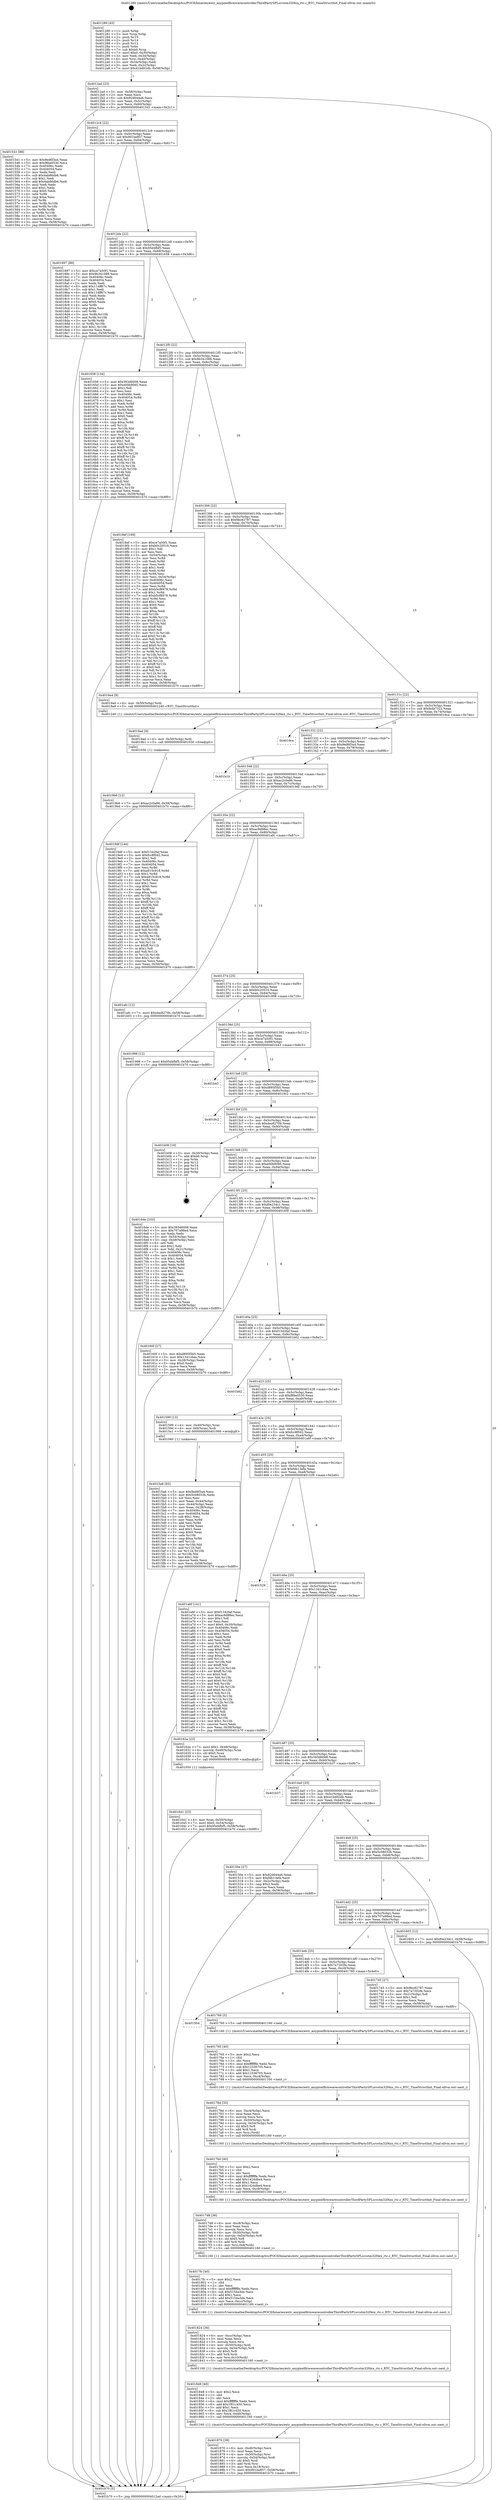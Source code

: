 digraph "0x401280" {
  label = "0x401280 (/mnt/c/Users/mathe/Desktop/tcc/POCII/binaries/extr_anypixelfirmwarecontrollerThirdPartySPLsrcstm32f4xx_rtc.c_RTC_TimeStructInit_Final-ollvm.out::main(0))"
  labelloc = "t"
  node[shape=record]

  Entry [label="",width=0.3,height=0.3,shape=circle,fillcolor=black,style=filled]
  "0x4012ad" [label="{
     0x4012ad [23]\l
     | [instrs]\l
     &nbsp;&nbsp;0x4012ad \<+3\>: mov -0x58(%rbp),%eax\l
     &nbsp;&nbsp;0x4012b0 \<+2\>: mov %eax,%ecx\l
     &nbsp;&nbsp;0x4012b2 \<+6\>: sub $0x82d044a6,%ecx\l
     &nbsp;&nbsp;0x4012b8 \<+3\>: mov %eax,-0x5c(%rbp)\l
     &nbsp;&nbsp;0x4012bb \<+3\>: mov %ecx,-0x60(%rbp)\l
     &nbsp;&nbsp;0x4012be \<+6\>: je 0000000000401541 \<main+0x2c1\>\l
  }"]
  "0x401541" [label="{
     0x401541 [88]\l
     | [instrs]\l
     &nbsp;&nbsp;0x401541 \<+5\>: mov $0x9ed6f3a4,%eax\l
     &nbsp;&nbsp;0x401546 \<+5\>: mov $0xf8be0530,%ecx\l
     &nbsp;&nbsp;0x40154b \<+7\>: mov 0x40406c,%edx\l
     &nbsp;&nbsp;0x401552 \<+7\>: mov 0x404054,%esi\l
     &nbsp;&nbsp;0x401559 \<+2\>: mov %edx,%edi\l
     &nbsp;&nbsp;0x40155b \<+6\>: sub $0x4ab86db6,%edi\l
     &nbsp;&nbsp;0x401561 \<+3\>: sub $0x1,%edi\l
     &nbsp;&nbsp;0x401564 \<+6\>: add $0x4ab86db6,%edi\l
     &nbsp;&nbsp;0x40156a \<+3\>: imul %edi,%edx\l
     &nbsp;&nbsp;0x40156d \<+3\>: and $0x1,%edx\l
     &nbsp;&nbsp;0x401570 \<+3\>: cmp $0x0,%edx\l
     &nbsp;&nbsp;0x401573 \<+4\>: sete %r8b\l
     &nbsp;&nbsp;0x401577 \<+3\>: cmp $0xa,%esi\l
     &nbsp;&nbsp;0x40157a \<+4\>: setl %r9b\l
     &nbsp;&nbsp;0x40157e \<+3\>: mov %r8b,%r10b\l
     &nbsp;&nbsp;0x401581 \<+3\>: and %r9b,%r10b\l
     &nbsp;&nbsp;0x401584 \<+3\>: xor %r9b,%r8b\l
     &nbsp;&nbsp;0x401587 \<+3\>: or %r8b,%r10b\l
     &nbsp;&nbsp;0x40158a \<+4\>: test $0x1,%r10b\l
     &nbsp;&nbsp;0x40158e \<+3\>: cmovne %ecx,%eax\l
     &nbsp;&nbsp;0x401591 \<+3\>: mov %eax,-0x58(%rbp)\l
     &nbsp;&nbsp;0x401594 \<+5\>: jmp 0000000000401b70 \<main+0x8f0\>\l
  }"]
  "0x4012c4" [label="{
     0x4012c4 [22]\l
     | [instrs]\l
     &nbsp;&nbsp;0x4012c4 \<+5\>: jmp 00000000004012c9 \<main+0x49\>\l
     &nbsp;&nbsp;0x4012c9 \<+3\>: mov -0x5c(%rbp),%eax\l
     &nbsp;&nbsp;0x4012cc \<+5\>: sub $0x901be857,%eax\l
     &nbsp;&nbsp;0x4012d1 \<+3\>: mov %eax,-0x64(%rbp)\l
     &nbsp;&nbsp;0x4012d4 \<+6\>: je 0000000000401897 \<main+0x617\>\l
  }"]
  Exit [label="",width=0.3,height=0.3,shape=circle,fillcolor=black,style=filled,peripheries=2]
  "0x401897" [label="{
     0x401897 [88]\l
     | [instrs]\l
     &nbsp;&nbsp;0x401897 \<+5\>: mov $0xce7a50f1,%eax\l
     &nbsp;&nbsp;0x40189c \<+5\>: mov $0x9b341088,%ecx\l
     &nbsp;&nbsp;0x4018a1 \<+7\>: mov 0x40406c,%edx\l
     &nbsp;&nbsp;0x4018a8 \<+7\>: mov 0x404054,%esi\l
     &nbsp;&nbsp;0x4018af \<+2\>: mov %edx,%edi\l
     &nbsp;&nbsp;0x4018b1 \<+6\>: add $0x114ff67c,%edi\l
     &nbsp;&nbsp;0x4018b7 \<+3\>: sub $0x1,%edi\l
     &nbsp;&nbsp;0x4018ba \<+6\>: sub $0x114ff67c,%edi\l
     &nbsp;&nbsp;0x4018c0 \<+3\>: imul %edi,%edx\l
     &nbsp;&nbsp;0x4018c3 \<+3\>: and $0x1,%edx\l
     &nbsp;&nbsp;0x4018c6 \<+3\>: cmp $0x0,%edx\l
     &nbsp;&nbsp;0x4018c9 \<+4\>: sete %r8b\l
     &nbsp;&nbsp;0x4018cd \<+3\>: cmp $0xa,%esi\l
     &nbsp;&nbsp;0x4018d0 \<+4\>: setl %r9b\l
     &nbsp;&nbsp;0x4018d4 \<+3\>: mov %r8b,%r10b\l
     &nbsp;&nbsp;0x4018d7 \<+3\>: and %r9b,%r10b\l
     &nbsp;&nbsp;0x4018da \<+3\>: xor %r9b,%r8b\l
     &nbsp;&nbsp;0x4018dd \<+3\>: or %r8b,%r10b\l
     &nbsp;&nbsp;0x4018e0 \<+4\>: test $0x1,%r10b\l
     &nbsp;&nbsp;0x4018e4 \<+3\>: cmovne %ecx,%eax\l
     &nbsp;&nbsp;0x4018e7 \<+3\>: mov %eax,-0x58(%rbp)\l
     &nbsp;&nbsp;0x4018ea \<+5\>: jmp 0000000000401b70 \<main+0x8f0\>\l
  }"]
  "0x4012da" [label="{
     0x4012da [22]\l
     | [instrs]\l
     &nbsp;&nbsp;0x4012da \<+5\>: jmp 00000000004012df \<main+0x5f\>\l
     &nbsp;&nbsp;0x4012df \<+3\>: mov -0x5c(%rbp),%eax\l
     &nbsp;&nbsp;0x4012e2 \<+5\>: sub $0x95d4fbf5,%eax\l
     &nbsp;&nbsp;0x4012e7 \<+3\>: mov %eax,-0x68(%rbp)\l
     &nbsp;&nbsp;0x4012ea \<+6\>: je 0000000000401658 \<main+0x3d8\>\l
  }"]
  "0x4019b6" [label="{
     0x4019b6 [12]\l
     | [instrs]\l
     &nbsp;&nbsp;0x4019b6 \<+7\>: movl $0xac2c0a86,-0x58(%rbp)\l
     &nbsp;&nbsp;0x4019bd \<+5\>: jmp 0000000000401b70 \<main+0x8f0\>\l
  }"]
  "0x401658" [label="{
     0x401658 [134]\l
     | [instrs]\l
     &nbsp;&nbsp;0x401658 \<+5\>: mov $0x393d6008,%eax\l
     &nbsp;&nbsp;0x40165d \<+5\>: mov $0xe00b9095,%ecx\l
     &nbsp;&nbsp;0x401662 \<+2\>: mov $0x1,%dl\l
     &nbsp;&nbsp;0x401664 \<+2\>: xor %esi,%esi\l
     &nbsp;&nbsp;0x401666 \<+7\>: mov 0x40406c,%edi\l
     &nbsp;&nbsp;0x40166d \<+8\>: mov 0x404054,%r8d\l
     &nbsp;&nbsp;0x401675 \<+3\>: sub $0x1,%esi\l
     &nbsp;&nbsp;0x401678 \<+3\>: mov %edi,%r9d\l
     &nbsp;&nbsp;0x40167b \<+3\>: add %esi,%r9d\l
     &nbsp;&nbsp;0x40167e \<+4\>: imul %r9d,%edi\l
     &nbsp;&nbsp;0x401682 \<+3\>: and $0x1,%edi\l
     &nbsp;&nbsp;0x401685 \<+3\>: cmp $0x0,%edi\l
     &nbsp;&nbsp;0x401688 \<+4\>: sete %r10b\l
     &nbsp;&nbsp;0x40168c \<+4\>: cmp $0xa,%r8d\l
     &nbsp;&nbsp;0x401690 \<+4\>: setl %r11b\l
     &nbsp;&nbsp;0x401694 \<+3\>: mov %r10b,%bl\l
     &nbsp;&nbsp;0x401697 \<+3\>: xor $0xff,%bl\l
     &nbsp;&nbsp;0x40169a \<+3\>: mov %r11b,%r14b\l
     &nbsp;&nbsp;0x40169d \<+4\>: xor $0xff,%r14b\l
     &nbsp;&nbsp;0x4016a1 \<+3\>: xor $0x1,%dl\l
     &nbsp;&nbsp;0x4016a4 \<+3\>: mov %bl,%r15b\l
     &nbsp;&nbsp;0x4016a7 \<+4\>: and $0xff,%r15b\l
     &nbsp;&nbsp;0x4016ab \<+3\>: and %dl,%r10b\l
     &nbsp;&nbsp;0x4016ae \<+3\>: mov %r14b,%r12b\l
     &nbsp;&nbsp;0x4016b1 \<+4\>: and $0xff,%r12b\l
     &nbsp;&nbsp;0x4016b5 \<+3\>: and %dl,%r11b\l
     &nbsp;&nbsp;0x4016b8 \<+3\>: or %r10b,%r15b\l
     &nbsp;&nbsp;0x4016bb \<+3\>: or %r11b,%r12b\l
     &nbsp;&nbsp;0x4016be \<+3\>: xor %r12b,%r15b\l
     &nbsp;&nbsp;0x4016c1 \<+3\>: or %r14b,%bl\l
     &nbsp;&nbsp;0x4016c4 \<+3\>: xor $0xff,%bl\l
     &nbsp;&nbsp;0x4016c7 \<+3\>: or $0x1,%dl\l
     &nbsp;&nbsp;0x4016ca \<+2\>: and %dl,%bl\l
     &nbsp;&nbsp;0x4016cc \<+3\>: or %bl,%r15b\l
     &nbsp;&nbsp;0x4016cf \<+4\>: test $0x1,%r15b\l
     &nbsp;&nbsp;0x4016d3 \<+3\>: cmovne %ecx,%eax\l
     &nbsp;&nbsp;0x4016d6 \<+3\>: mov %eax,-0x58(%rbp)\l
     &nbsp;&nbsp;0x4016d9 \<+5\>: jmp 0000000000401b70 \<main+0x8f0\>\l
  }"]
  "0x4012f0" [label="{
     0x4012f0 [22]\l
     | [instrs]\l
     &nbsp;&nbsp;0x4012f0 \<+5\>: jmp 00000000004012f5 \<main+0x75\>\l
     &nbsp;&nbsp;0x4012f5 \<+3\>: mov -0x5c(%rbp),%eax\l
     &nbsp;&nbsp;0x4012f8 \<+5\>: sub $0x9b341088,%eax\l
     &nbsp;&nbsp;0x4012fd \<+3\>: mov %eax,-0x6c(%rbp)\l
     &nbsp;&nbsp;0x401300 \<+6\>: je 00000000004018ef \<main+0x66f\>\l
  }"]
  "0x4019ad" [label="{
     0x4019ad [9]\l
     | [instrs]\l
     &nbsp;&nbsp;0x4019ad \<+4\>: mov -0x50(%rbp),%rdi\l
     &nbsp;&nbsp;0x4019b1 \<+5\>: call 0000000000401030 \<free@plt\>\l
     | [calls]\l
     &nbsp;&nbsp;0x401030 \{1\} (unknown)\l
  }"]
  "0x4018ef" [label="{
     0x4018ef [169]\l
     | [instrs]\l
     &nbsp;&nbsp;0x4018ef \<+5\>: mov $0xce7a50f1,%eax\l
     &nbsp;&nbsp;0x4018f4 \<+5\>: mov $0xb0c20516,%ecx\l
     &nbsp;&nbsp;0x4018f9 \<+2\>: mov $0x1,%dl\l
     &nbsp;&nbsp;0x4018fb \<+2\>: xor %esi,%esi\l
     &nbsp;&nbsp;0x4018fd \<+3\>: mov -0x54(%rbp),%edi\l
     &nbsp;&nbsp;0x401900 \<+3\>: mov %esi,%r8d\l
     &nbsp;&nbsp;0x401903 \<+3\>: sub %edi,%r8d\l
     &nbsp;&nbsp;0x401906 \<+2\>: mov %esi,%edi\l
     &nbsp;&nbsp;0x401908 \<+3\>: sub $0x1,%edi\l
     &nbsp;&nbsp;0x40190b \<+3\>: add %edi,%r8d\l
     &nbsp;&nbsp;0x40190e \<+3\>: sub %r8d,%esi\l
     &nbsp;&nbsp;0x401911 \<+3\>: mov %esi,-0x54(%rbp)\l
     &nbsp;&nbsp;0x401914 \<+7\>: mov 0x40406c,%esi\l
     &nbsp;&nbsp;0x40191b \<+7\>: mov 0x404054,%edi\l
     &nbsp;&nbsp;0x401922 \<+3\>: mov %esi,%r8d\l
     &nbsp;&nbsp;0x401925 \<+7\>: add $0xb5cf8978,%r8d\l
     &nbsp;&nbsp;0x40192c \<+4\>: sub $0x1,%r8d\l
     &nbsp;&nbsp;0x401930 \<+7\>: sub $0xb5cf8978,%r8d\l
     &nbsp;&nbsp;0x401937 \<+4\>: imul %r8d,%esi\l
     &nbsp;&nbsp;0x40193b \<+3\>: and $0x1,%esi\l
     &nbsp;&nbsp;0x40193e \<+3\>: cmp $0x0,%esi\l
     &nbsp;&nbsp;0x401941 \<+4\>: sete %r9b\l
     &nbsp;&nbsp;0x401945 \<+3\>: cmp $0xa,%edi\l
     &nbsp;&nbsp;0x401948 \<+4\>: setl %r10b\l
     &nbsp;&nbsp;0x40194c \<+3\>: mov %r9b,%r11b\l
     &nbsp;&nbsp;0x40194f \<+4\>: xor $0xff,%r11b\l
     &nbsp;&nbsp;0x401953 \<+3\>: mov %r10b,%bl\l
     &nbsp;&nbsp;0x401956 \<+3\>: xor $0xff,%bl\l
     &nbsp;&nbsp;0x401959 \<+3\>: xor $0x0,%dl\l
     &nbsp;&nbsp;0x40195c \<+3\>: mov %r11b,%r14b\l
     &nbsp;&nbsp;0x40195f \<+4\>: and $0x0,%r14b\l
     &nbsp;&nbsp;0x401963 \<+3\>: and %dl,%r9b\l
     &nbsp;&nbsp;0x401966 \<+3\>: mov %bl,%r15b\l
     &nbsp;&nbsp;0x401969 \<+4\>: and $0x0,%r15b\l
     &nbsp;&nbsp;0x40196d \<+3\>: and %dl,%r10b\l
     &nbsp;&nbsp;0x401970 \<+3\>: or %r9b,%r14b\l
     &nbsp;&nbsp;0x401973 \<+3\>: or %r10b,%r15b\l
     &nbsp;&nbsp;0x401976 \<+3\>: xor %r15b,%r14b\l
     &nbsp;&nbsp;0x401979 \<+3\>: or %bl,%r11b\l
     &nbsp;&nbsp;0x40197c \<+4\>: xor $0xff,%r11b\l
     &nbsp;&nbsp;0x401980 \<+3\>: or $0x0,%dl\l
     &nbsp;&nbsp;0x401983 \<+3\>: and %dl,%r11b\l
     &nbsp;&nbsp;0x401986 \<+3\>: or %r11b,%r14b\l
     &nbsp;&nbsp;0x401989 \<+4\>: test $0x1,%r14b\l
     &nbsp;&nbsp;0x40198d \<+3\>: cmovne %ecx,%eax\l
     &nbsp;&nbsp;0x401990 \<+3\>: mov %eax,-0x58(%rbp)\l
     &nbsp;&nbsp;0x401993 \<+5\>: jmp 0000000000401b70 \<main+0x8f0\>\l
  }"]
  "0x401306" [label="{
     0x401306 [22]\l
     | [instrs]\l
     &nbsp;&nbsp;0x401306 \<+5\>: jmp 000000000040130b \<main+0x8b\>\l
     &nbsp;&nbsp;0x40130b \<+3\>: mov -0x5c(%rbp),%eax\l
     &nbsp;&nbsp;0x40130e \<+5\>: sub $0x9bc82787,%eax\l
     &nbsp;&nbsp;0x401313 \<+3\>: mov %eax,-0x70(%rbp)\l
     &nbsp;&nbsp;0x401316 \<+6\>: je 00000000004019a4 \<main+0x724\>\l
  }"]
  "0x401870" [label="{
     0x401870 [39]\l
     | [instrs]\l
     &nbsp;&nbsp;0x401870 \<+6\>: mov -0xd0(%rbp),%ecx\l
     &nbsp;&nbsp;0x401876 \<+3\>: imul %eax,%ecx\l
     &nbsp;&nbsp;0x401879 \<+4\>: mov -0x50(%rbp),%rsi\l
     &nbsp;&nbsp;0x40187d \<+4\>: movslq -0x54(%rbp),%rdi\l
     &nbsp;&nbsp;0x401881 \<+4\>: shl $0x5,%rdi\l
     &nbsp;&nbsp;0x401885 \<+3\>: add %rdi,%rsi\l
     &nbsp;&nbsp;0x401888 \<+3\>: mov %ecx,0x18(%rsi)\l
     &nbsp;&nbsp;0x40188b \<+7\>: movl $0x901be857,-0x58(%rbp)\l
     &nbsp;&nbsp;0x401892 \<+5\>: jmp 0000000000401b70 \<main+0x8f0\>\l
  }"]
  "0x4019a4" [label="{
     0x4019a4 [9]\l
     | [instrs]\l
     &nbsp;&nbsp;0x4019a4 \<+4\>: mov -0x50(%rbp),%rdi\l
     &nbsp;&nbsp;0x4019a8 \<+5\>: call 0000000000401240 \<RTC_TimeStructInit\>\l
     | [calls]\l
     &nbsp;&nbsp;0x401240 \{1\} (/mnt/c/Users/mathe/Desktop/tcc/POCII/binaries/extr_anypixelfirmwarecontrollerThirdPartySPLsrcstm32f4xx_rtc.c_RTC_TimeStructInit_Final-ollvm.out::RTC_TimeStructInit)\l
  }"]
  "0x40131c" [label="{
     0x40131c [22]\l
     | [instrs]\l
     &nbsp;&nbsp;0x40131c \<+5\>: jmp 0000000000401321 \<main+0xa1\>\l
     &nbsp;&nbsp;0x401321 \<+3\>: mov -0x5c(%rbp),%eax\l
     &nbsp;&nbsp;0x401324 \<+5\>: sub $0x9cfa7322,%eax\l
     &nbsp;&nbsp;0x401329 \<+3\>: mov %eax,-0x74(%rbp)\l
     &nbsp;&nbsp;0x40132c \<+6\>: je 00000000004019ce \<main+0x74e\>\l
  }"]
  "0x401848" [label="{
     0x401848 [40]\l
     | [instrs]\l
     &nbsp;&nbsp;0x401848 \<+5\>: mov $0x2,%ecx\l
     &nbsp;&nbsp;0x40184d \<+1\>: cltd\l
     &nbsp;&nbsp;0x40184e \<+2\>: idiv %ecx\l
     &nbsp;&nbsp;0x401850 \<+6\>: imul $0xfffffffe,%edx,%ecx\l
     &nbsp;&nbsp;0x401856 \<+6\>: add $0x1f61c450,%ecx\l
     &nbsp;&nbsp;0x40185c \<+3\>: add $0x1,%ecx\l
     &nbsp;&nbsp;0x40185f \<+6\>: sub $0x1f61c450,%ecx\l
     &nbsp;&nbsp;0x401865 \<+6\>: mov %ecx,-0xd0(%rbp)\l
     &nbsp;&nbsp;0x40186b \<+5\>: call 0000000000401160 \<next_i\>\l
     | [calls]\l
     &nbsp;&nbsp;0x401160 \{1\} (/mnt/c/Users/mathe/Desktop/tcc/POCII/binaries/extr_anypixelfirmwarecontrollerThirdPartySPLsrcstm32f4xx_rtc.c_RTC_TimeStructInit_Final-ollvm.out::next_i)\l
  }"]
  "0x4019ce" [label="{
     0x4019ce\l
  }", style=dashed]
  "0x401332" [label="{
     0x401332 [22]\l
     | [instrs]\l
     &nbsp;&nbsp;0x401332 \<+5\>: jmp 0000000000401337 \<main+0xb7\>\l
     &nbsp;&nbsp;0x401337 \<+3\>: mov -0x5c(%rbp),%eax\l
     &nbsp;&nbsp;0x40133a \<+5\>: sub $0x9ed6f3a4,%eax\l
     &nbsp;&nbsp;0x40133f \<+3\>: mov %eax,-0x78(%rbp)\l
     &nbsp;&nbsp;0x401342 \<+6\>: je 0000000000401b1b \<main+0x89b\>\l
  }"]
  "0x401824" [label="{
     0x401824 [36]\l
     | [instrs]\l
     &nbsp;&nbsp;0x401824 \<+6\>: mov -0xcc(%rbp),%ecx\l
     &nbsp;&nbsp;0x40182a \<+3\>: imul %eax,%ecx\l
     &nbsp;&nbsp;0x40182d \<+3\>: movslq %ecx,%rsi\l
     &nbsp;&nbsp;0x401830 \<+4\>: mov -0x50(%rbp),%rdi\l
     &nbsp;&nbsp;0x401834 \<+4\>: movslq -0x54(%rbp),%r8\l
     &nbsp;&nbsp;0x401838 \<+4\>: shl $0x5,%r8\l
     &nbsp;&nbsp;0x40183c \<+3\>: add %r8,%rdi\l
     &nbsp;&nbsp;0x40183f \<+4\>: mov %rsi,0x10(%rdi)\l
     &nbsp;&nbsp;0x401843 \<+5\>: call 0000000000401160 \<next_i\>\l
     | [calls]\l
     &nbsp;&nbsp;0x401160 \{1\} (/mnt/c/Users/mathe/Desktop/tcc/POCII/binaries/extr_anypixelfirmwarecontrollerThirdPartySPLsrcstm32f4xx_rtc.c_RTC_TimeStructInit_Final-ollvm.out::next_i)\l
  }"]
  "0x401b1b" [label="{
     0x401b1b\l
  }", style=dashed]
  "0x401348" [label="{
     0x401348 [22]\l
     | [instrs]\l
     &nbsp;&nbsp;0x401348 \<+5\>: jmp 000000000040134d \<main+0xcd\>\l
     &nbsp;&nbsp;0x40134d \<+3\>: mov -0x5c(%rbp),%eax\l
     &nbsp;&nbsp;0x401350 \<+5\>: sub $0xac2c0a86,%eax\l
     &nbsp;&nbsp;0x401355 \<+3\>: mov %eax,-0x7c(%rbp)\l
     &nbsp;&nbsp;0x401358 \<+6\>: je 00000000004019df \<main+0x75f\>\l
  }"]
  "0x4017fc" [label="{
     0x4017fc [40]\l
     | [instrs]\l
     &nbsp;&nbsp;0x4017fc \<+5\>: mov $0x2,%ecx\l
     &nbsp;&nbsp;0x401801 \<+1\>: cltd\l
     &nbsp;&nbsp;0x401802 \<+2\>: idiv %ecx\l
     &nbsp;&nbsp;0x401804 \<+6\>: imul $0xfffffffe,%edx,%ecx\l
     &nbsp;&nbsp;0x40180a \<+6\>: sub $0x5154a3de,%ecx\l
     &nbsp;&nbsp;0x401810 \<+3\>: add $0x1,%ecx\l
     &nbsp;&nbsp;0x401813 \<+6\>: add $0x5154a3de,%ecx\l
     &nbsp;&nbsp;0x401819 \<+6\>: mov %ecx,-0xcc(%rbp)\l
     &nbsp;&nbsp;0x40181f \<+5\>: call 0000000000401160 \<next_i\>\l
     | [calls]\l
     &nbsp;&nbsp;0x401160 \{1\} (/mnt/c/Users/mathe/Desktop/tcc/POCII/binaries/extr_anypixelfirmwarecontrollerThirdPartySPLsrcstm32f4xx_rtc.c_RTC_TimeStructInit_Final-ollvm.out::next_i)\l
  }"]
  "0x4019df" [label="{
     0x4019df [144]\l
     | [instrs]\l
     &nbsp;&nbsp;0x4019df \<+5\>: mov $0xf1342faf,%eax\l
     &nbsp;&nbsp;0x4019e4 \<+5\>: mov $0xfcc8f042,%ecx\l
     &nbsp;&nbsp;0x4019e9 \<+2\>: mov $0x1,%dl\l
     &nbsp;&nbsp;0x4019eb \<+7\>: mov 0x40406c,%esi\l
     &nbsp;&nbsp;0x4019f2 \<+7\>: mov 0x404054,%edi\l
     &nbsp;&nbsp;0x4019f9 \<+3\>: mov %esi,%r8d\l
     &nbsp;&nbsp;0x4019fc \<+7\>: add $0xa915c918,%r8d\l
     &nbsp;&nbsp;0x401a03 \<+4\>: sub $0x1,%r8d\l
     &nbsp;&nbsp;0x401a07 \<+7\>: sub $0xa915c918,%r8d\l
     &nbsp;&nbsp;0x401a0e \<+4\>: imul %r8d,%esi\l
     &nbsp;&nbsp;0x401a12 \<+3\>: and $0x1,%esi\l
     &nbsp;&nbsp;0x401a15 \<+3\>: cmp $0x0,%esi\l
     &nbsp;&nbsp;0x401a18 \<+4\>: sete %r9b\l
     &nbsp;&nbsp;0x401a1c \<+3\>: cmp $0xa,%edi\l
     &nbsp;&nbsp;0x401a1f \<+4\>: setl %r10b\l
     &nbsp;&nbsp;0x401a23 \<+3\>: mov %r9b,%r11b\l
     &nbsp;&nbsp;0x401a26 \<+4\>: xor $0xff,%r11b\l
     &nbsp;&nbsp;0x401a2a \<+3\>: mov %r10b,%bl\l
     &nbsp;&nbsp;0x401a2d \<+3\>: xor $0xff,%bl\l
     &nbsp;&nbsp;0x401a30 \<+3\>: xor $0x1,%dl\l
     &nbsp;&nbsp;0x401a33 \<+3\>: mov %r11b,%r14b\l
     &nbsp;&nbsp;0x401a36 \<+4\>: and $0xff,%r14b\l
     &nbsp;&nbsp;0x401a3a \<+3\>: and %dl,%r9b\l
     &nbsp;&nbsp;0x401a3d \<+3\>: mov %bl,%r15b\l
     &nbsp;&nbsp;0x401a40 \<+4\>: and $0xff,%r15b\l
     &nbsp;&nbsp;0x401a44 \<+3\>: and %dl,%r10b\l
     &nbsp;&nbsp;0x401a47 \<+3\>: or %r9b,%r14b\l
     &nbsp;&nbsp;0x401a4a \<+3\>: or %r10b,%r15b\l
     &nbsp;&nbsp;0x401a4d \<+3\>: xor %r15b,%r14b\l
     &nbsp;&nbsp;0x401a50 \<+3\>: or %bl,%r11b\l
     &nbsp;&nbsp;0x401a53 \<+4\>: xor $0xff,%r11b\l
     &nbsp;&nbsp;0x401a57 \<+3\>: or $0x1,%dl\l
     &nbsp;&nbsp;0x401a5a \<+3\>: and %dl,%r11b\l
     &nbsp;&nbsp;0x401a5d \<+3\>: or %r11b,%r14b\l
     &nbsp;&nbsp;0x401a60 \<+4\>: test $0x1,%r14b\l
     &nbsp;&nbsp;0x401a64 \<+3\>: cmovne %ecx,%eax\l
     &nbsp;&nbsp;0x401a67 \<+3\>: mov %eax,-0x58(%rbp)\l
     &nbsp;&nbsp;0x401a6a \<+5\>: jmp 0000000000401b70 \<main+0x8f0\>\l
  }"]
  "0x40135e" [label="{
     0x40135e [22]\l
     | [instrs]\l
     &nbsp;&nbsp;0x40135e \<+5\>: jmp 0000000000401363 \<main+0xe3\>\l
     &nbsp;&nbsp;0x401363 \<+3\>: mov -0x5c(%rbp),%eax\l
     &nbsp;&nbsp;0x401366 \<+5\>: sub $0xac9d88ec,%eax\l
     &nbsp;&nbsp;0x40136b \<+3\>: mov %eax,-0x80(%rbp)\l
     &nbsp;&nbsp;0x40136e \<+6\>: je 0000000000401afc \<main+0x87c\>\l
  }"]
  "0x4017d8" [label="{
     0x4017d8 [36]\l
     | [instrs]\l
     &nbsp;&nbsp;0x4017d8 \<+6\>: mov -0xc8(%rbp),%ecx\l
     &nbsp;&nbsp;0x4017de \<+3\>: imul %eax,%ecx\l
     &nbsp;&nbsp;0x4017e1 \<+3\>: movslq %ecx,%rsi\l
     &nbsp;&nbsp;0x4017e4 \<+4\>: mov -0x50(%rbp),%rdi\l
     &nbsp;&nbsp;0x4017e8 \<+4\>: movslq -0x54(%rbp),%r8\l
     &nbsp;&nbsp;0x4017ec \<+4\>: shl $0x5,%r8\l
     &nbsp;&nbsp;0x4017f0 \<+3\>: add %r8,%rdi\l
     &nbsp;&nbsp;0x4017f3 \<+4\>: mov %rsi,0x8(%rdi)\l
     &nbsp;&nbsp;0x4017f7 \<+5\>: call 0000000000401160 \<next_i\>\l
     | [calls]\l
     &nbsp;&nbsp;0x401160 \{1\} (/mnt/c/Users/mathe/Desktop/tcc/POCII/binaries/extr_anypixelfirmwarecontrollerThirdPartySPLsrcstm32f4xx_rtc.c_RTC_TimeStructInit_Final-ollvm.out::next_i)\l
  }"]
  "0x401afc" [label="{
     0x401afc [12]\l
     | [instrs]\l
     &nbsp;&nbsp;0x401afc \<+7\>: movl $0xdac8270b,-0x58(%rbp)\l
     &nbsp;&nbsp;0x401b03 \<+5\>: jmp 0000000000401b70 \<main+0x8f0\>\l
  }"]
  "0x401374" [label="{
     0x401374 [25]\l
     | [instrs]\l
     &nbsp;&nbsp;0x401374 \<+5\>: jmp 0000000000401379 \<main+0xf9\>\l
     &nbsp;&nbsp;0x401379 \<+3\>: mov -0x5c(%rbp),%eax\l
     &nbsp;&nbsp;0x40137c \<+5\>: sub $0xb0c20516,%eax\l
     &nbsp;&nbsp;0x401381 \<+6\>: mov %eax,-0x84(%rbp)\l
     &nbsp;&nbsp;0x401387 \<+6\>: je 0000000000401998 \<main+0x718\>\l
  }"]
  "0x4017b0" [label="{
     0x4017b0 [40]\l
     | [instrs]\l
     &nbsp;&nbsp;0x4017b0 \<+5\>: mov $0x2,%ecx\l
     &nbsp;&nbsp;0x4017b5 \<+1\>: cltd\l
     &nbsp;&nbsp;0x4017b6 \<+2\>: idiv %ecx\l
     &nbsp;&nbsp;0x4017b8 \<+6\>: imul $0xfffffffe,%edx,%ecx\l
     &nbsp;&nbsp;0x4017be \<+6\>: add $0x1424dbe4,%ecx\l
     &nbsp;&nbsp;0x4017c4 \<+3\>: add $0x1,%ecx\l
     &nbsp;&nbsp;0x4017c7 \<+6\>: sub $0x1424dbe4,%ecx\l
     &nbsp;&nbsp;0x4017cd \<+6\>: mov %ecx,-0xc8(%rbp)\l
     &nbsp;&nbsp;0x4017d3 \<+5\>: call 0000000000401160 \<next_i\>\l
     | [calls]\l
     &nbsp;&nbsp;0x401160 \{1\} (/mnt/c/Users/mathe/Desktop/tcc/POCII/binaries/extr_anypixelfirmwarecontrollerThirdPartySPLsrcstm32f4xx_rtc.c_RTC_TimeStructInit_Final-ollvm.out::next_i)\l
  }"]
  "0x401998" [label="{
     0x401998 [12]\l
     | [instrs]\l
     &nbsp;&nbsp;0x401998 \<+7\>: movl $0x95d4fbf5,-0x58(%rbp)\l
     &nbsp;&nbsp;0x40199f \<+5\>: jmp 0000000000401b70 \<main+0x8f0\>\l
  }"]
  "0x40138d" [label="{
     0x40138d [25]\l
     | [instrs]\l
     &nbsp;&nbsp;0x40138d \<+5\>: jmp 0000000000401392 \<main+0x112\>\l
     &nbsp;&nbsp;0x401392 \<+3\>: mov -0x5c(%rbp),%eax\l
     &nbsp;&nbsp;0x401395 \<+5\>: sub $0xce7a50f1,%eax\l
     &nbsp;&nbsp;0x40139a \<+6\>: mov %eax,-0x88(%rbp)\l
     &nbsp;&nbsp;0x4013a0 \<+6\>: je 0000000000401b43 \<main+0x8c3\>\l
  }"]
  "0x40178d" [label="{
     0x40178d [35]\l
     | [instrs]\l
     &nbsp;&nbsp;0x40178d \<+6\>: mov -0xc4(%rbp),%ecx\l
     &nbsp;&nbsp;0x401793 \<+3\>: imul %eax,%ecx\l
     &nbsp;&nbsp;0x401796 \<+3\>: movslq %ecx,%rsi\l
     &nbsp;&nbsp;0x401799 \<+4\>: mov -0x50(%rbp),%rdi\l
     &nbsp;&nbsp;0x40179d \<+4\>: movslq -0x54(%rbp),%r8\l
     &nbsp;&nbsp;0x4017a1 \<+4\>: shl $0x5,%r8\l
     &nbsp;&nbsp;0x4017a5 \<+3\>: add %r8,%rdi\l
     &nbsp;&nbsp;0x4017a8 \<+3\>: mov %rsi,(%rdi)\l
     &nbsp;&nbsp;0x4017ab \<+5\>: call 0000000000401160 \<next_i\>\l
     | [calls]\l
     &nbsp;&nbsp;0x401160 \{1\} (/mnt/c/Users/mathe/Desktop/tcc/POCII/binaries/extr_anypixelfirmwarecontrollerThirdPartySPLsrcstm32f4xx_rtc.c_RTC_TimeStructInit_Final-ollvm.out::next_i)\l
  }"]
  "0x401b43" [label="{
     0x401b43\l
  }", style=dashed]
  "0x4013a6" [label="{
     0x4013a6 [25]\l
     | [instrs]\l
     &nbsp;&nbsp;0x4013a6 \<+5\>: jmp 00000000004013ab \<main+0x12b\>\l
     &nbsp;&nbsp;0x4013ab \<+3\>: mov -0x5c(%rbp),%eax\l
     &nbsp;&nbsp;0x4013ae \<+5\>: sub $0xd895f5b5,%eax\l
     &nbsp;&nbsp;0x4013b3 \<+6\>: mov %eax,-0x8c(%rbp)\l
     &nbsp;&nbsp;0x4013b9 \<+6\>: je 00000000004019c2 \<main+0x742\>\l
  }"]
  "0x401765" [label="{
     0x401765 [40]\l
     | [instrs]\l
     &nbsp;&nbsp;0x401765 \<+5\>: mov $0x2,%ecx\l
     &nbsp;&nbsp;0x40176a \<+1\>: cltd\l
     &nbsp;&nbsp;0x40176b \<+2\>: idiv %ecx\l
     &nbsp;&nbsp;0x40176d \<+6\>: imul $0xfffffffe,%edx,%ecx\l
     &nbsp;&nbsp;0x401773 \<+6\>: sub $0x12336705,%ecx\l
     &nbsp;&nbsp;0x401779 \<+3\>: add $0x1,%ecx\l
     &nbsp;&nbsp;0x40177c \<+6\>: add $0x12336705,%ecx\l
     &nbsp;&nbsp;0x401782 \<+6\>: mov %ecx,-0xc4(%rbp)\l
     &nbsp;&nbsp;0x401788 \<+5\>: call 0000000000401160 \<next_i\>\l
     | [calls]\l
     &nbsp;&nbsp;0x401160 \{1\} (/mnt/c/Users/mathe/Desktop/tcc/POCII/binaries/extr_anypixelfirmwarecontrollerThirdPartySPLsrcstm32f4xx_rtc.c_RTC_TimeStructInit_Final-ollvm.out::next_i)\l
  }"]
  "0x4019c2" [label="{
     0x4019c2\l
  }", style=dashed]
  "0x4013bf" [label="{
     0x4013bf [25]\l
     | [instrs]\l
     &nbsp;&nbsp;0x4013bf \<+5\>: jmp 00000000004013c4 \<main+0x144\>\l
     &nbsp;&nbsp;0x4013c4 \<+3\>: mov -0x5c(%rbp),%eax\l
     &nbsp;&nbsp;0x4013c7 \<+5\>: sub $0xdac8270b,%eax\l
     &nbsp;&nbsp;0x4013cc \<+6\>: mov %eax,-0x90(%rbp)\l
     &nbsp;&nbsp;0x4013d2 \<+6\>: je 0000000000401b08 \<main+0x888\>\l
  }"]
  "0x401504" [label="{
     0x401504\l
  }", style=dashed]
  "0x401b08" [label="{
     0x401b08 [19]\l
     | [instrs]\l
     &nbsp;&nbsp;0x401b08 \<+3\>: mov -0x30(%rbp),%eax\l
     &nbsp;&nbsp;0x401b0b \<+7\>: add $0xb0,%rsp\l
     &nbsp;&nbsp;0x401b12 \<+1\>: pop %rbx\l
     &nbsp;&nbsp;0x401b13 \<+2\>: pop %r12\l
     &nbsp;&nbsp;0x401b15 \<+2\>: pop %r14\l
     &nbsp;&nbsp;0x401b17 \<+2\>: pop %r15\l
     &nbsp;&nbsp;0x401b19 \<+1\>: pop %rbp\l
     &nbsp;&nbsp;0x401b1a \<+1\>: ret\l
  }"]
  "0x4013d8" [label="{
     0x4013d8 [25]\l
     | [instrs]\l
     &nbsp;&nbsp;0x4013d8 \<+5\>: jmp 00000000004013dd \<main+0x15d\>\l
     &nbsp;&nbsp;0x4013dd \<+3\>: mov -0x5c(%rbp),%eax\l
     &nbsp;&nbsp;0x4013e0 \<+5\>: sub $0xe00b9095,%eax\l
     &nbsp;&nbsp;0x4013e5 \<+6\>: mov %eax,-0x94(%rbp)\l
     &nbsp;&nbsp;0x4013eb \<+6\>: je 00000000004016de \<main+0x45e\>\l
  }"]
  "0x401760" [label="{
     0x401760 [5]\l
     | [instrs]\l
     &nbsp;&nbsp;0x401760 \<+5\>: call 0000000000401160 \<next_i\>\l
     | [calls]\l
     &nbsp;&nbsp;0x401160 \{1\} (/mnt/c/Users/mathe/Desktop/tcc/POCII/binaries/extr_anypixelfirmwarecontrollerThirdPartySPLsrcstm32f4xx_rtc.c_RTC_TimeStructInit_Final-ollvm.out::next_i)\l
  }"]
  "0x4016de" [label="{
     0x4016de [103]\l
     | [instrs]\l
     &nbsp;&nbsp;0x4016de \<+5\>: mov $0x393d6008,%eax\l
     &nbsp;&nbsp;0x4016e3 \<+5\>: mov $0x707a98ed,%ecx\l
     &nbsp;&nbsp;0x4016e8 \<+2\>: xor %edx,%edx\l
     &nbsp;&nbsp;0x4016ea \<+3\>: mov -0x54(%rbp),%esi\l
     &nbsp;&nbsp;0x4016ed \<+3\>: cmp -0x48(%rbp),%esi\l
     &nbsp;&nbsp;0x4016f0 \<+4\>: setl %dil\l
     &nbsp;&nbsp;0x4016f4 \<+4\>: and $0x1,%dil\l
     &nbsp;&nbsp;0x4016f8 \<+4\>: mov %dil,-0x21(%rbp)\l
     &nbsp;&nbsp;0x4016fc \<+7\>: mov 0x40406c,%esi\l
     &nbsp;&nbsp;0x401703 \<+8\>: mov 0x404054,%r8d\l
     &nbsp;&nbsp;0x40170b \<+3\>: sub $0x1,%edx\l
     &nbsp;&nbsp;0x40170e \<+3\>: mov %esi,%r9d\l
     &nbsp;&nbsp;0x401711 \<+3\>: add %edx,%r9d\l
     &nbsp;&nbsp;0x401714 \<+4\>: imul %r9d,%esi\l
     &nbsp;&nbsp;0x401718 \<+3\>: and $0x1,%esi\l
     &nbsp;&nbsp;0x40171b \<+3\>: cmp $0x0,%esi\l
     &nbsp;&nbsp;0x40171e \<+4\>: sete %dil\l
     &nbsp;&nbsp;0x401722 \<+4\>: cmp $0xa,%r8d\l
     &nbsp;&nbsp;0x401726 \<+4\>: setl %r10b\l
     &nbsp;&nbsp;0x40172a \<+3\>: mov %dil,%r11b\l
     &nbsp;&nbsp;0x40172d \<+3\>: and %r10b,%r11b\l
     &nbsp;&nbsp;0x401730 \<+3\>: xor %r10b,%dil\l
     &nbsp;&nbsp;0x401733 \<+3\>: or %dil,%r11b\l
     &nbsp;&nbsp;0x401736 \<+4\>: test $0x1,%r11b\l
     &nbsp;&nbsp;0x40173a \<+3\>: cmovne %ecx,%eax\l
     &nbsp;&nbsp;0x40173d \<+3\>: mov %eax,-0x58(%rbp)\l
     &nbsp;&nbsp;0x401740 \<+5\>: jmp 0000000000401b70 \<main+0x8f0\>\l
  }"]
  "0x4013f1" [label="{
     0x4013f1 [25]\l
     | [instrs]\l
     &nbsp;&nbsp;0x4013f1 \<+5\>: jmp 00000000004013f6 \<main+0x176\>\l
     &nbsp;&nbsp;0x4013f6 \<+3\>: mov -0x5c(%rbp),%eax\l
     &nbsp;&nbsp;0x4013f9 \<+5\>: sub $0xf0e234c1,%eax\l
     &nbsp;&nbsp;0x4013fe \<+6\>: mov %eax,-0x98(%rbp)\l
     &nbsp;&nbsp;0x401404 \<+6\>: je 000000000040160f \<main+0x38f\>\l
  }"]
  "0x4014eb" [label="{
     0x4014eb [25]\l
     | [instrs]\l
     &nbsp;&nbsp;0x4014eb \<+5\>: jmp 00000000004014f0 \<main+0x270\>\l
     &nbsp;&nbsp;0x4014f0 \<+3\>: mov -0x5c(%rbp),%eax\l
     &nbsp;&nbsp;0x4014f3 \<+5\>: sub $0x7a7202fe,%eax\l
     &nbsp;&nbsp;0x4014f8 \<+6\>: mov %eax,-0xc0(%rbp)\l
     &nbsp;&nbsp;0x4014fe \<+6\>: je 0000000000401760 \<main+0x4e0\>\l
  }"]
  "0x40160f" [label="{
     0x40160f [27]\l
     | [instrs]\l
     &nbsp;&nbsp;0x40160f \<+5\>: mov $0xd895f5b5,%eax\l
     &nbsp;&nbsp;0x401614 \<+5\>: mov $0x1341c6aa,%ecx\l
     &nbsp;&nbsp;0x401619 \<+3\>: mov -0x28(%rbp),%edx\l
     &nbsp;&nbsp;0x40161c \<+3\>: cmp $0x0,%edx\l
     &nbsp;&nbsp;0x40161f \<+3\>: cmove %ecx,%eax\l
     &nbsp;&nbsp;0x401622 \<+3\>: mov %eax,-0x58(%rbp)\l
     &nbsp;&nbsp;0x401625 \<+5\>: jmp 0000000000401b70 \<main+0x8f0\>\l
  }"]
  "0x40140a" [label="{
     0x40140a [25]\l
     | [instrs]\l
     &nbsp;&nbsp;0x40140a \<+5\>: jmp 000000000040140f \<main+0x18f\>\l
     &nbsp;&nbsp;0x40140f \<+3\>: mov -0x5c(%rbp),%eax\l
     &nbsp;&nbsp;0x401412 \<+5\>: sub $0xf1342faf,%eax\l
     &nbsp;&nbsp;0x401417 \<+6\>: mov %eax,-0x9c(%rbp)\l
     &nbsp;&nbsp;0x40141d \<+6\>: je 0000000000401b62 \<main+0x8e2\>\l
  }"]
  "0x401745" [label="{
     0x401745 [27]\l
     | [instrs]\l
     &nbsp;&nbsp;0x401745 \<+5\>: mov $0x9bc82787,%eax\l
     &nbsp;&nbsp;0x40174a \<+5\>: mov $0x7a7202fe,%ecx\l
     &nbsp;&nbsp;0x40174f \<+3\>: mov -0x21(%rbp),%dl\l
     &nbsp;&nbsp;0x401752 \<+3\>: test $0x1,%dl\l
     &nbsp;&nbsp;0x401755 \<+3\>: cmovne %ecx,%eax\l
     &nbsp;&nbsp;0x401758 \<+3\>: mov %eax,-0x58(%rbp)\l
     &nbsp;&nbsp;0x40175b \<+5\>: jmp 0000000000401b70 \<main+0x8f0\>\l
  }"]
  "0x401b62" [label="{
     0x401b62\l
  }", style=dashed]
  "0x401423" [label="{
     0x401423 [25]\l
     | [instrs]\l
     &nbsp;&nbsp;0x401423 \<+5\>: jmp 0000000000401428 \<main+0x1a8\>\l
     &nbsp;&nbsp;0x401428 \<+3\>: mov -0x5c(%rbp),%eax\l
     &nbsp;&nbsp;0x40142b \<+5\>: sub $0xf8be0530,%eax\l
     &nbsp;&nbsp;0x401430 \<+6\>: mov %eax,-0xa0(%rbp)\l
     &nbsp;&nbsp;0x401436 \<+6\>: je 0000000000401599 \<main+0x319\>\l
  }"]
  "0x401641" [label="{
     0x401641 [23]\l
     | [instrs]\l
     &nbsp;&nbsp;0x401641 \<+4\>: mov %rax,-0x50(%rbp)\l
     &nbsp;&nbsp;0x401645 \<+7\>: movl $0x0,-0x54(%rbp)\l
     &nbsp;&nbsp;0x40164c \<+7\>: movl $0x95d4fbf5,-0x58(%rbp)\l
     &nbsp;&nbsp;0x401653 \<+5\>: jmp 0000000000401b70 \<main+0x8f0\>\l
  }"]
  "0x401599" [label="{
     0x401599 [13]\l
     | [instrs]\l
     &nbsp;&nbsp;0x401599 \<+4\>: mov -0x40(%rbp),%rax\l
     &nbsp;&nbsp;0x40159d \<+4\>: mov 0x8(%rax),%rdi\l
     &nbsp;&nbsp;0x4015a1 \<+5\>: call 0000000000401060 \<atoi@plt\>\l
     | [calls]\l
     &nbsp;&nbsp;0x401060 \{1\} (unknown)\l
  }"]
  "0x40143c" [label="{
     0x40143c [25]\l
     | [instrs]\l
     &nbsp;&nbsp;0x40143c \<+5\>: jmp 0000000000401441 \<main+0x1c1\>\l
     &nbsp;&nbsp;0x401441 \<+3\>: mov -0x5c(%rbp),%eax\l
     &nbsp;&nbsp;0x401444 \<+5\>: sub $0xfcc8f042,%eax\l
     &nbsp;&nbsp;0x401449 \<+6\>: mov %eax,-0xa4(%rbp)\l
     &nbsp;&nbsp;0x40144f \<+6\>: je 0000000000401a6f \<main+0x7ef\>\l
  }"]
  "0x4014d2" [label="{
     0x4014d2 [25]\l
     | [instrs]\l
     &nbsp;&nbsp;0x4014d2 \<+5\>: jmp 00000000004014d7 \<main+0x257\>\l
     &nbsp;&nbsp;0x4014d7 \<+3\>: mov -0x5c(%rbp),%eax\l
     &nbsp;&nbsp;0x4014da \<+5\>: sub $0x707a98ed,%eax\l
     &nbsp;&nbsp;0x4014df \<+6\>: mov %eax,-0xbc(%rbp)\l
     &nbsp;&nbsp;0x4014e5 \<+6\>: je 0000000000401745 \<main+0x4c5\>\l
  }"]
  "0x401a6f" [label="{
     0x401a6f [141]\l
     | [instrs]\l
     &nbsp;&nbsp;0x401a6f \<+5\>: mov $0xf1342faf,%eax\l
     &nbsp;&nbsp;0x401a74 \<+5\>: mov $0xac9d88ec,%ecx\l
     &nbsp;&nbsp;0x401a79 \<+2\>: mov $0x1,%dl\l
     &nbsp;&nbsp;0x401a7b \<+2\>: xor %esi,%esi\l
     &nbsp;&nbsp;0x401a7d \<+7\>: movl $0x0,-0x30(%rbp)\l
     &nbsp;&nbsp;0x401a84 \<+7\>: mov 0x40406c,%edi\l
     &nbsp;&nbsp;0x401a8b \<+8\>: mov 0x404054,%r8d\l
     &nbsp;&nbsp;0x401a93 \<+3\>: sub $0x1,%esi\l
     &nbsp;&nbsp;0x401a96 \<+3\>: mov %edi,%r9d\l
     &nbsp;&nbsp;0x401a99 \<+3\>: add %esi,%r9d\l
     &nbsp;&nbsp;0x401a9c \<+4\>: imul %r9d,%edi\l
     &nbsp;&nbsp;0x401aa0 \<+3\>: and $0x1,%edi\l
     &nbsp;&nbsp;0x401aa3 \<+3\>: cmp $0x0,%edi\l
     &nbsp;&nbsp;0x401aa6 \<+4\>: sete %r10b\l
     &nbsp;&nbsp;0x401aaa \<+4\>: cmp $0xa,%r8d\l
     &nbsp;&nbsp;0x401aae \<+4\>: setl %r11b\l
     &nbsp;&nbsp;0x401ab2 \<+3\>: mov %r10b,%bl\l
     &nbsp;&nbsp;0x401ab5 \<+3\>: xor $0xff,%bl\l
     &nbsp;&nbsp;0x401ab8 \<+3\>: mov %r11b,%r14b\l
     &nbsp;&nbsp;0x401abb \<+4\>: xor $0xff,%r14b\l
     &nbsp;&nbsp;0x401abf \<+3\>: xor $0x0,%dl\l
     &nbsp;&nbsp;0x401ac2 \<+3\>: mov %bl,%r15b\l
     &nbsp;&nbsp;0x401ac5 \<+4\>: and $0x0,%r15b\l
     &nbsp;&nbsp;0x401ac9 \<+3\>: and %dl,%r10b\l
     &nbsp;&nbsp;0x401acc \<+3\>: mov %r14b,%r12b\l
     &nbsp;&nbsp;0x401acf \<+4\>: and $0x0,%r12b\l
     &nbsp;&nbsp;0x401ad3 \<+3\>: and %dl,%r11b\l
     &nbsp;&nbsp;0x401ad6 \<+3\>: or %r10b,%r15b\l
     &nbsp;&nbsp;0x401ad9 \<+3\>: or %r11b,%r12b\l
     &nbsp;&nbsp;0x401adc \<+3\>: xor %r12b,%r15b\l
     &nbsp;&nbsp;0x401adf \<+3\>: or %r14b,%bl\l
     &nbsp;&nbsp;0x401ae2 \<+3\>: xor $0xff,%bl\l
     &nbsp;&nbsp;0x401ae5 \<+3\>: or $0x0,%dl\l
     &nbsp;&nbsp;0x401ae8 \<+2\>: and %dl,%bl\l
     &nbsp;&nbsp;0x401aea \<+3\>: or %bl,%r15b\l
     &nbsp;&nbsp;0x401aed \<+4\>: test $0x1,%r15b\l
     &nbsp;&nbsp;0x401af1 \<+3\>: cmovne %ecx,%eax\l
     &nbsp;&nbsp;0x401af4 \<+3\>: mov %eax,-0x58(%rbp)\l
     &nbsp;&nbsp;0x401af7 \<+5\>: jmp 0000000000401b70 \<main+0x8f0\>\l
  }"]
  "0x401455" [label="{
     0x401455 [25]\l
     | [instrs]\l
     &nbsp;&nbsp;0x401455 \<+5\>: jmp 000000000040145a \<main+0x1da\>\l
     &nbsp;&nbsp;0x40145a \<+3\>: mov -0x5c(%rbp),%eax\l
     &nbsp;&nbsp;0x40145d \<+5\>: sub $0xfdb13efa,%eax\l
     &nbsp;&nbsp;0x401462 \<+6\>: mov %eax,-0xa8(%rbp)\l
     &nbsp;&nbsp;0x401468 \<+6\>: je 0000000000401529 \<main+0x2a9\>\l
  }"]
  "0x401603" [label="{
     0x401603 [12]\l
     | [instrs]\l
     &nbsp;&nbsp;0x401603 \<+7\>: movl $0xf0e234c1,-0x58(%rbp)\l
     &nbsp;&nbsp;0x40160a \<+5\>: jmp 0000000000401b70 \<main+0x8f0\>\l
  }"]
  "0x401529" [label="{
     0x401529\l
  }", style=dashed]
  "0x40146e" [label="{
     0x40146e [25]\l
     | [instrs]\l
     &nbsp;&nbsp;0x40146e \<+5\>: jmp 0000000000401473 \<main+0x1f3\>\l
     &nbsp;&nbsp;0x401473 \<+3\>: mov -0x5c(%rbp),%eax\l
     &nbsp;&nbsp;0x401476 \<+5\>: sub $0x1341c6aa,%eax\l
     &nbsp;&nbsp;0x40147b \<+6\>: mov %eax,-0xac(%rbp)\l
     &nbsp;&nbsp;0x401481 \<+6\>: je 000000000040162a \<main+0x3aa\>\l
  }"]
  "0x4015a6" [label="{
     0x4015a6 [93]\l
     | [instrs]\l
     &nbsp;&nbsp;0x4015a6 \<+5\>: mov $0x9ed6f3a4,%ecx\l
     &nbsp;&nbsp;0x4015ab \<+5\>: mov $0x5c08033b,%edx\l
     &nbsp;&nbsp;0x4015b0 \<+2\>: xor %esi,%esi\l
     &nbsp;&nbsp;0x4015b2 \<+3\>: mov %eax,-0x44(%rbp)\l
     &nbsp;&nbsp;0x4015b5 \<+3\>: mov -0x44(%rbp),%eax\l
     &nbsp;&nbsp;0x4015b8 \<+3\>: mov %eax,-0x28(%rbp)\l
     &nbsp;&nbsp;0x4015bb \<+7\>: mov 0x40406c,%eax\l
     &nbsp;&nbsp;0x4015c2 \<+8\>: mov 0x404054,%r8d\l
     &nbsp;&nbsp;0x4015ca \<+3\>: sub $0x1,%esi\l
     &nbsp;&nbsp;0x4015cd \<+3\>: mov %eax,%r9d\l
     &nbsp;&nbsp;0x4015d0 \<+3\>: add %esi,%r9d\l
     &nbsp;&nbsp;0x4015d3 \<+4\>: imul %r9d,%eax\l
     &nbsp;&nbsp;0x4015d7 \<+3\>: and $0x1,%eax\l
     &nbsp;&nbsp;0x4015da \<+3\>: cmp $0x0,%eax\l
     &nbsp;&nbsp;0x4015dd \<+4\>: sete %r10b\l
     &nbsp;&nbsp;0x4015e1 \<+4\>: cmp $0xa,%r8d\l
     &nbsp;&nbsp;0x4015e5 \<+4\>: setl %r11b\l
     &nbsp;&nbsp;0x4015e9 \<+3\>: mov %r10b,%bl\l
     &nbsp;&nbsp;0x4015ec \<+3\>: and %r11b,%bl\l
     &nbsp;&nbsp;0x4015ef \<+3\>: xor %r11b,%r10b\l
     &nbsp;&nbsp;0x4015f2 \<+3\>: or %r10b,%bl\l
     &nbsp;&nbsp;0x4015f5 \<+3\>: test $0x1,%bl\l
     &nbsp;&nbsp;0x4015f8 \<+3\>: cmovne %edx,%ecx\l
     &nbsp;&nbsp;0x4015fb \<+3\>: mov %ecx,-0x58(%rbp)\l
     &nbsp;&nbsp;0x4015fe \<+5\>: jmp 0000000000401b70 \<main+0x8f0\>\l
  }"]
  "0x40162a" [label="{
     0x40162a [23]\l
     | [instrs]\l
     &nbsp;&nbsp;0x40162a \<+7\>: movl $0x1,-0x48(%rbp)\l
     &nbsp;&nbsp;0x401631 \<+4\>: movslq -0x48(%rbp),%rax\l
     &nbsp;&nbsp;0x401635 \<+4\>: shl $0x5,%rax\l
     &nbsp;&nbsp;0x401639 \<+3\>: mov %rax,%rdi\l
     &nbsp;&nbsp;0x40163c \<+5\>: call 0000000000401050 \<malloc@plt\>\l
     | [calls]\l
     &nbsp;&nbsp;0x401050 \{1\} (unknown)\l
  }"]
  "0x401487" [label="{
     0x401487 [25]\l
     | [instrs]\l
     &nbsp;&nbsp;0x401487 \<+5\>: jmp 000000000040148c \<main+0x20c\>\l
     &nbsp;&nbsp;0x40148c \<+3\>: mov -0x5c(%rbp),%eax\l
     &nbsp;&nbsp;0x40148f \<+5\>: sub $0x393d6008,%eax\l
     &nbsp;&nbsp;0x401494 \<+6\>: mov %eax,-0xb0(%rbp)\l
     &nbsp;&nbsp;0x40149a \<+6\>: je 0000000000401b37 \<main+0x8b7\>\l
  }"]
  "0x401280" [label="{
     0x401280 [45]\l
     | [instrs]\l
     &nbsp;&nbsp;0x401280 \<+1\>: push %rbp\l
     &nbsp;&nbsp;0x401281 \<+3\>: mov %rsp,%rbp\l
     &nbsp;&nbsp;0x401284 \<+2\>: push %r15\l
     &nbsp;&nbsp;0x401286 \<+2\>: push %r14\l
     &nbsp;&nbsp;0x401288 \<+2\>: push %r12\l
     &nbsp;&nbsp;0x40128a \<+1\>: push %rbx\l
     &nbsp;&nbsp;0x40128b \<+7\>: sub $0xb0,%rsp\l
     &nbsp;&nbsp;0x401292 \<+7\>: movl $0x0,-0x30(%rbp)\l
     &nbsp;&nbsp;0x401299 \<+3\>: mov %edi,-0x34(%rbp)\l
     &nbsp;&nbsp;0x40129c \<+4\>: mov %rsi,-0x40(%rbp)\l
     &nbsp;&nbsp;0x4012a0 \<+3\>: mov -0x34(%rbp),%edi\l
     &nbsp;&nbsp;0x4012a3 \<+3\>: mov %edi,-0x2c(%rbp)\l
     &nbsp;&nbsp;0x4012a6 \<+7\>: movl $0x41bd02db,-0x58(%rbp)\l
  }"]
  "0x401b37" [label="{
     0x401b37\l
  }", style=dashed]
  "0x4014a0" [label="{
     0x4014a0 [25]\l
     | [instrs]\l
     &nbsp;&nbsp;0x4014a0 \<+5\>: jmp 00000000004014a5 \<main+0x225\>\l
     &nbsp;&nbsp;0x4014a5 \<+3\>: mov -0x5c(%rbp),%eax\l
     &nbsp;&nbsp;0x4014a8 \<+5\>: sub $0x41bd02db,%eax\l
     &nbsp;&nbsp;0x4014ad \<+6\>: mov %eax,-0xb4(%rbp)\l
     &nbsp;&nbsp;0x4014b3 \<+6\>: je 000000000040150e \<main+0x28e\>\l
  }"]
  "0x401b70" [label="{
     0x401b70 [5]\l
     | [instrs]\l
     &nbsp;&nbsp;0x401b70 \<+5\>: jmp 00000000004012ad \<main+0x2d\>\l
  }"]
  "0x40150e" [label="{
     0x40150e [27]\l
     | [instrs]\l
     &nbsp;&nbsp;0x40150e \<+5\>: mov $0x82d044a6,%eax\l
     &nbsp;&nbsp;0x401513 \<+5\>: mov $0xfdb13efa,%ecx\l
     &nbsp;&nbsp;0x401518 \<+3\>: mov -0x2c(%rbp),%edx\l
     &nbsp;&nbsp;0x40151b \<+3\>: cmp $0x2,%edx\l
     &nbsp;&nbsp;0x40151e \<+3\>: cmovne %ecx,%eax\l
     &nbsp;&nbsp;0x401521 \<+3\>: mov %eax,-0x58(%rbp)\l
     &nbsp;&nbsp;0x401524 \<+5\>: jmp 0000000000401b70 \<main+0x8f0\>\l
  }"]
  "0x4014b9" [label="{
     0x4014b9 [25]\l
     | [instrs]\l
     &nbsp;&nbsp;0x4014b9 \<+5\>: jmp 00000000004014be \<main+0x23e\>\l
     &nbsp;&nbsp;0x4014be \<+3\>: mov -0x5c(%rbp),%eax\l
     &nbsp;&nbsp;0x4014c1 \<+5\>: sub $0x5c08033b,%eax\l
     &nbsp;&nbsp;0x4014c6 \<+6\>: mov %eax,-0xb8(%rbp)\l
     &nbsp;&nbsp;0x4014cc \<+6\>: je 0000000000401603 \<main+0x383\>\l
  }"]
  Entry -> "0x401280" [label=" 1"]
  "0x4012ad" -> "0x401541" [label=" 1"]
  "0x4012ad" -> "0x4012c4" [label=" 20"]
  "0x401b08" -> Exit [label=" 1"]
  "0x4012c4" -> "0x401897" [label=" 1"]
  "0x4012c4" -> "0x4012da" [label=" 19"]
  "0x401afc" -> "0x401b70" [label=" 1"]
  "0x4012da" -> "0x401658" [label=" 2"]
  "0x4012da" -> "0x4012f0" [label=" 17"]
  "0x401a6f" -> "0x401b70" [label=" 1"]
  "0x4012f0" -> "0x4018ef" [label=" 1"]
  "0x4012f0" -> "0x401306" [label=" 16"]
  "0x4019df" -> "0x401b70" [label=" 1"]
  "0x401306" -> "0x4019a4" [label=" 1"]
  "0x401306" -> "0x40131c" [label=" 15"]
  "0x4019b6" -> "0x401b70" [label=" 1"]
  "0x40131c" -> "0x4019ce" [label=" 0"]
  "0x40131c" -> "0x401332" [label=" 15"]
  "0x4019ad" -> "0x4019b6" [label=" 1"]
  "0x401332" -> "0x401b1b" [label=" 0"]
  "0x401332" -> "0x401348" [label=" 15"]
  "0x4019a4" -> "0x4019ad" [label=" 1"]
  "0x401348" -> "0x4019df" [label=" 1"]
  "0x401348" -> "0x40135e" [label=" 14"]
  "0x401998" -> "0x401b70" [label=" 1"]
  "0x40135e" -> "0x401afc" [label=" 1"]
  "0x40135e" -> "0x401374" [label=" 13"]
  "0x4018ef" -> "0x401b70" [label=" 1"]
  "0x401374" -> "0x401998" [label=" 1"]
  "0x401374" -> "0x40138d" [label=" 12"]
  "0x401897" -> "0x401b70" [label=" 1"]
  "0x40138d" -> "0x401b43" [label=" 0"]
  "0x40138d" -> "0x4013a6" [label=" 12"]
  "0x401870" -> "0x401b70" [label=" 1"]
  "0x4013a6" -> "0x4019c2" [label=" 0"]
  "0x4013a6" -> "0x4013bf" [label=" 12"]
  "0x401848" -> "0x401870" [label=" 1"]
  "0x4013bf" -> "0x401b08" [label=" 1"]
  "0x4013bf" -> "0x4013d8" [label=" 11"]
  "0x401824" -> "0x401848" [label=" 1"]
  "0x4013d8" -> "0x4016de" [label=" 2"]
  "0x4013d8" -> "0x4013f1" [label=" 9"]
  "0x4017fc" -> "0x401824" [label=" 1"]
  "0x4013f1" -> "0x40160f" [label=" 1"]
  "0x4013f1" -> "0x40140a" [label=" 8"]
  "0x4017b0" -> "0x4017d8" [label=" 1"]
  "0x40140a" -> "0x401b62" [label=" 0"]
  "0x40140a" -> "0x401423" [label=" 8"]
  "0x40178d" -> "0x4017b0" [label=" 1"]
  "0x401423" -> "0x401599" [label=" 1"]
  "0x401423" -> "0x40143c" [label=" 7"]
  "0x401760" -> "0x401765" [label=" 1"]
  "0x40143c" -> "0x401a6f" [label=" 1"]
  "0x40143c" -> "0x401455" [label=" 6"]
  "0x4014eb" -> "0x401504" [label=" 0"]
  "0x401455" -> "0x401529" [label=" 0"]
  "0x401455" -> "0x40146e" [label=" 6"]
  "0x4014eb" -> "0x401760" [label=" 1"]
  "0x40146e" -> "0x40162a" [label=" 1"]
  "0x40146e" -> "0x401487" [label=" 5"]
  "0x401745" -> "0x401b70" [label=" 2"]
  "0x401487" -> "0x401b37" [label=" 0"]
  "0x401487" -> "0x4014a0" [label=" 5"]
  "0x4014d2" -> "0x4014eb" [label=" 1"]
  "0x4014a0" -> "0x40150e" [label=" 1"]
  "0x4014a0" -> "0x4014b9" [label=" 4"]
  "0x40150e" -> "0x401b70" [label=" 1"]
  "0x401280" -> "0x4012ad" [label=" 1"]
  "0x401b70" -> "0x4012ad" [label=" 20"]
  "0x401541" -> "0x401b70" [label=" 1"]
  "0x401599" -> "0x4015a6" [label=" 1"]
  "0x4015a6" -> "0x401b70" [label=" 1"]
  "0x4017d8" -> "0x4017fc" [label=" 1"]
  "0x4014b9" -> "0x401603" [label=" 1"]
  "0x4014b9" -> "0x4014d2" [label=" 3"]
  "0x401603" -> "0x401b70" [label=" 1"]
  "0x40160f" -> "0x401b70" [label=" 1"]
  "0x40162a" -> "0x401641" [label=" 1"]
  "0x401641" -> "0x401b70" [label=" 1"]
  "0x401658" -> "0x401b70" [label=" 2"]
  "0x4016de" -> "0x401b70" [label=" 2"]
  "0x401765" -> "0x40178d" [label=" 1"]
  "0x4014d2" -> "0x401745" [label=" 2"]
}
